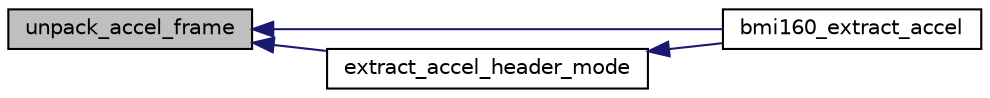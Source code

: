 digraph "unpack_accel_frame"
{
  edge [fontname="Helvetica",fontsize="10",labelfontname="Helvetica",labelfontsize="10"];
  node [fontname="Helvetica",fontsize="10",shape=record];
  rankdir="LR";
  Node1 [label="unpack_accel_frame",height=0.2,width=0.4,color="black", fillcolor="grey75", style="filled", fontcolor="black"];
  Node1 -> Node2 [dir="back",color="midnightblue",fontsize="10",style="solid",fontname="Helvetica"];
  Node2 [label="bmi160_extract_accel",height=0.2,width=0.4,color="black", fillcolor="white", style="filled",URL="$bmi160_8h.html#ae548739f4185fa7fef8cb718ec6bd91d",tooltip="This API parses and extracts the accelerometer frames from FIFO data read by the \"bmi160_get_fifo_dat..."];
  Node1 -> Node3 [dir="back",color="midnightblue",fontsize="10",style="solid",fontname="Helvetica"];
  Node3 [label="extract_accel_header_mode",height=0.2,width=0.4,color="black", fillcolor="white", style="filled",URL="$bmi160_8c.html#aa00c5b028357d4ef13151f2deaec4e36",tooltip="This API is used to parse the accelerometer data from the FIFO data in header mode. "];
  Node3 -> Node2 [dir="back",color="midnightblue",fontsize="10",style="solid",fontname="Helvetica"];
}
